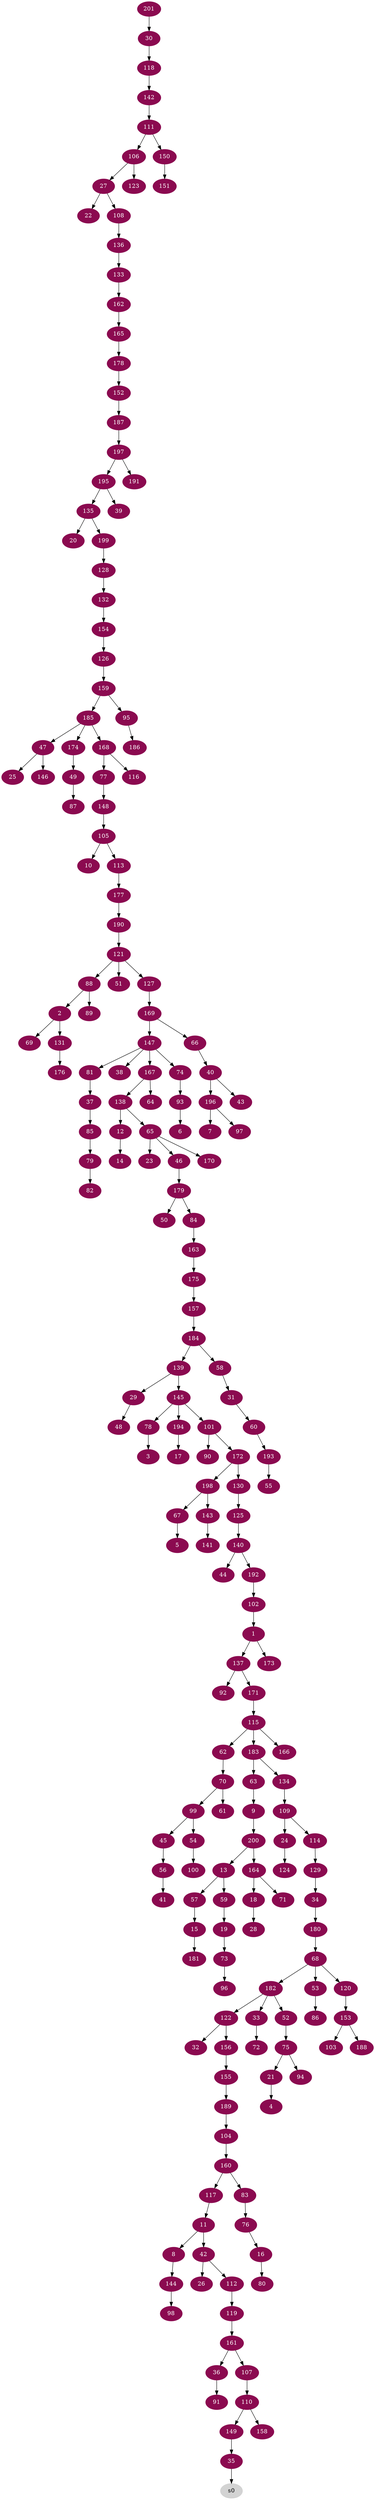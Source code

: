 digraph G {
node [color=deeppink4, style=filled, fontcolor=white];
102 -> 1;
88 -> 2;
78 -> 3;
21 -> 4;
67 -> 5;
93 -> 6;
196 -> 7;
11 -> 8;
63 -> 9;
105 -> 10;
117 -> 11;
138 -> 12;
200 -> 13;
12 -> 14;
57 -> 15;
76 -> 16;
194 -> 17;
164 -> 18;
59 -> 19;
135 -> 20;
75 -> 21;
27 -> 22;
65 -> 23;
109 -> 24;
47 -> 25;
42 -> 26;
106 -> 27;
18 -> 28;
139 -> 29;
201 -> 30;
58 -> 31;
122 -> 32;
182 -> 33;
129 -> 34;
149 -> 35;
161 -> 36;
81 -> 37;
147 -> 38;
195 -> 39;
66 -> 40;
56 -> 41;
11 -> 42;
40 -> 43;
140 -> 44;
99 -> 45;
65 -> 46;
185 -> 47;
29 -> 48;
174 -> 49;
179 -> 50;
121 -> 51;
182 -> 52;
68 -> 53;
99 -> 54;
193 -> 55;
45 -> 56;
13 -> 57;
184 -> 58;
13 -> 59;
31 -> 60;
70 -> 61;
115 -> 62;
183 -> 63;
167 -> 64;
138 -> 65;
169 -> 66;
198 -> 67;
180 -> 68;
2 -> 69;
62 -> 70;
164 -> 71;
33 -> 72;
19 -> 73;
147 -> 74;
52 -> 75;
83 -> 76;
168 -> 77;
145 -> 78;
85 -> 79;
16 -> 80;
147 -> 81;
79 -> 82;
160 -> 83;
179 -> 84;
37 -> 85;
53 -> 86;
49 -> 87;
121 -> 88;
88 -> 89;
101 -> 90;
36 -> 91;
137 -> 92;
74 -> 93;
75 -> 94;
159 -> 95;
73 -> 96;
196 -> 97;
144 -> 98;
70 -> 99;
54 -> 100;
145 -> 101;
192 -> 102;
153 -> 103;
189 -> 104;
148 -> 105;
111 -> 106;
161 -> 107;
27 -> 108;
134 -> 109;
107 -> 110;
142 -> 111;
42 -> 112;
105 -> 113;
109 -> 114;
171 -> 115;
168 -> 116;
160 -> 117;
30 -> 118;
112 -> 119;
68 -> 120;
190 -> 121;
182 -> 122;
106 -> 123;
24 -> 124;
130 -> 125;
154 -> 126;
121 -> 127;
199 -> 128;
114 -> 129;
172 -> 130;
2 -> 131;
128 -> 132;
136 -> 133;
183 -> 134;
195 -> 135;
108 -> 136;
1 -> 137;
167 -> 138;
184 -> 139;
125 -> 140;
143 -> 141;
118 -> 142;
198 -> 143;
8 -> 144;
139 -> 145;
47 -> 146;
169 -> 147;
77 -> 148;
110 -> 149;
111 -> 150;
150 -> 151;
178 -> 152;
120 -> 153;
132 -> 154;
156 -> 155;
122 -> 156;
175 -> 157;
110 -> 158;
126 -> 159;
104 -> 160;
119 -> 161;
133 -> 162;
84 -> 163;
200 -> 164;
162 -> 165;
115 -> 166;
147 -> 167;
185 -> 168;
127 -> 169;
65 -> 170;
137 -> 171;
101 -> 172;
1 -> 173;
185 -> 174;
163 -> 175;
131 -> 176;
113 -> 177;
165 -> 178;
46 -> 179;
34 -> 180;
15 -> 181;
68 -> 182;
115 -> 183;
157 -> 184;
159 -> 185;
95 -> 186;
152 -> 187;
153 -> 188;
155 -> 189;
177 -> 190;
197 -> 191;
140 -> 192;
60 -> 193;
145 -> 194;
197 -> 195;
40 -> 196;
187 -> 197;
172 -> 198;
135 -> 199;
9 -> 200;
node [color=lightgrey, style=filled, fontcolor=black];
35 -> s0;
}
